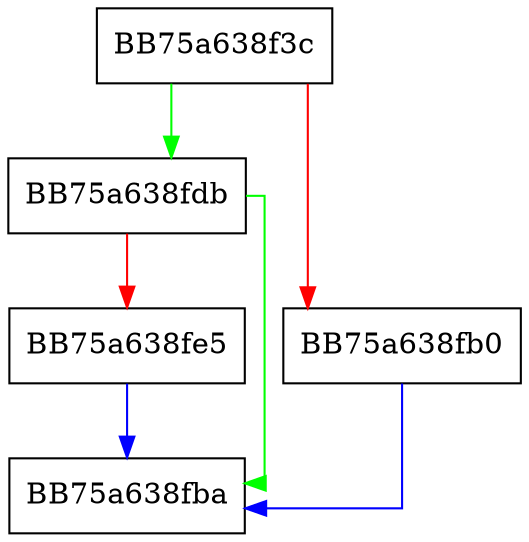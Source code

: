 digraph ReadSystemVolumeNextUSN {
  node [shape="box"];
  graph [splines=ortho];
  BB75a638f3c -> BB75a638fdb [color="green"];
  BB75a638f3c -> BB75a638fb0 [color="red"];
  BB75a638fb0 -> BB75a638fba [color="blue"];
  BB75a638fdb -> BB75a638fba [color="green"];
  BB75a638fdb -> BB75a638fe5 [color="red"];
  BB75a638fe5 -> BB75a638fba [color="blue"];
}